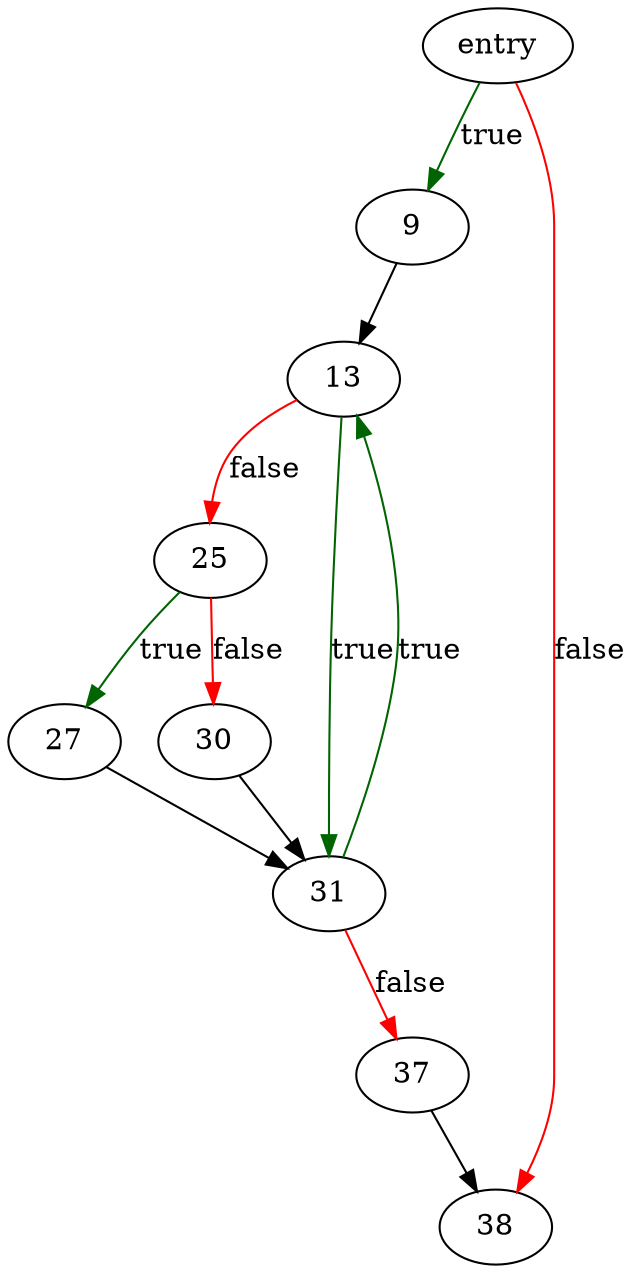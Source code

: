 digraph "print_named_ascii" {
	// Node definitions.
	6 [label=entry];
	9;
	13;
	25;
	27;
	30;
	31;
	37;
	38;

	// Edge definitions.
	6 -> 9 [
		color=darkgreen
		label=true
	];
	6 -> 38 [
		color=red
		label=false
	];
	9 -> 13;
	13 -> 25 [
		color=red
		label=false
	];
	13 -> 31 [
		color=darkgreen
		label=true
	];
	25 -> 27 [
		color=darkgreen
		label=true
	];
	25 -> 30 [
		color=red
		label=false
	];
	27 -> 31;
	30 -> 31;
	31 -> 13 [
		color=darkgreen
		label=true
	];
	31 -> 37 [
		color=red
		label=false
	];
	37 -> 38;
}